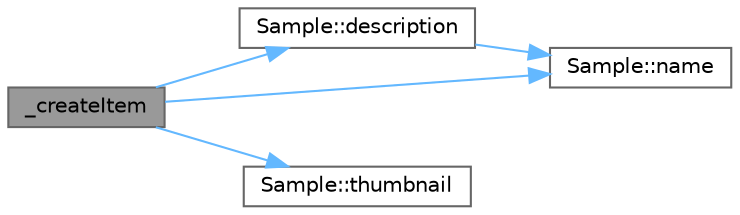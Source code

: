digraph "_createItem"
{
 // LATEX_PDF_SIZE
  bgcolor="transparent";
  edge [fontname=Helvetica,fontsize=10,labelfontname=Helvetica,labelfontsize=10];
  node [fontname=Helvetica,fontsize=10,shape=box,height=0.2,width=0.4];
  rankdir="LR";
  Node1 [id="Node000001",label="_createItem",height=0.2,width=0.4,color="gray40", fillcolor="grey60", style="filled", fontcolor="black",tooltip=" "];
  Node1 -> Node2 [id="edge1_Node000001_Node000002",color="steelblue1",style="solid",tooltip=" "];
  Node2 [id="Node000002",label="Sample::description",height=0.2,width=0.4,color="grey40", fillcolor="white", style="filled",URL="$class_sample.html#a04b51548c8e8629851e13ffc4053277a",tooltip=" "];
  Node2 -> Node3 [id="edge2_Node000002_Node000003",color="steelblue1",style="solid",tooltip=" "];
  Node3 [id="Node000003",label="Sample::name",height=0.2,width=0.4,color="grey40", fillcolor="white", style="filled",URL="$class_sample.html#a0bfd5d8091c8fcd6fbf366d1be1b82c6",tooltip=" "];
  Node1 -> Node3 [id="edge3_Node000001_Node000003",color="steelblue1",style="solid",tooltip=" "];
  Node1 -> Node4 [id="edge4_Node000001_Node000004",color="steelblue1",style="solid",tooltip=" "];
  Node4 [id="Node000004",label="Sample::thumbnail",height=0.2,width=0.4,color="grey40", fillcolor="white", style="filled",URL="$class_sample.html#ab4b40ce117495b878f90ce8e8be85fd3",tooltip=" "];
}
